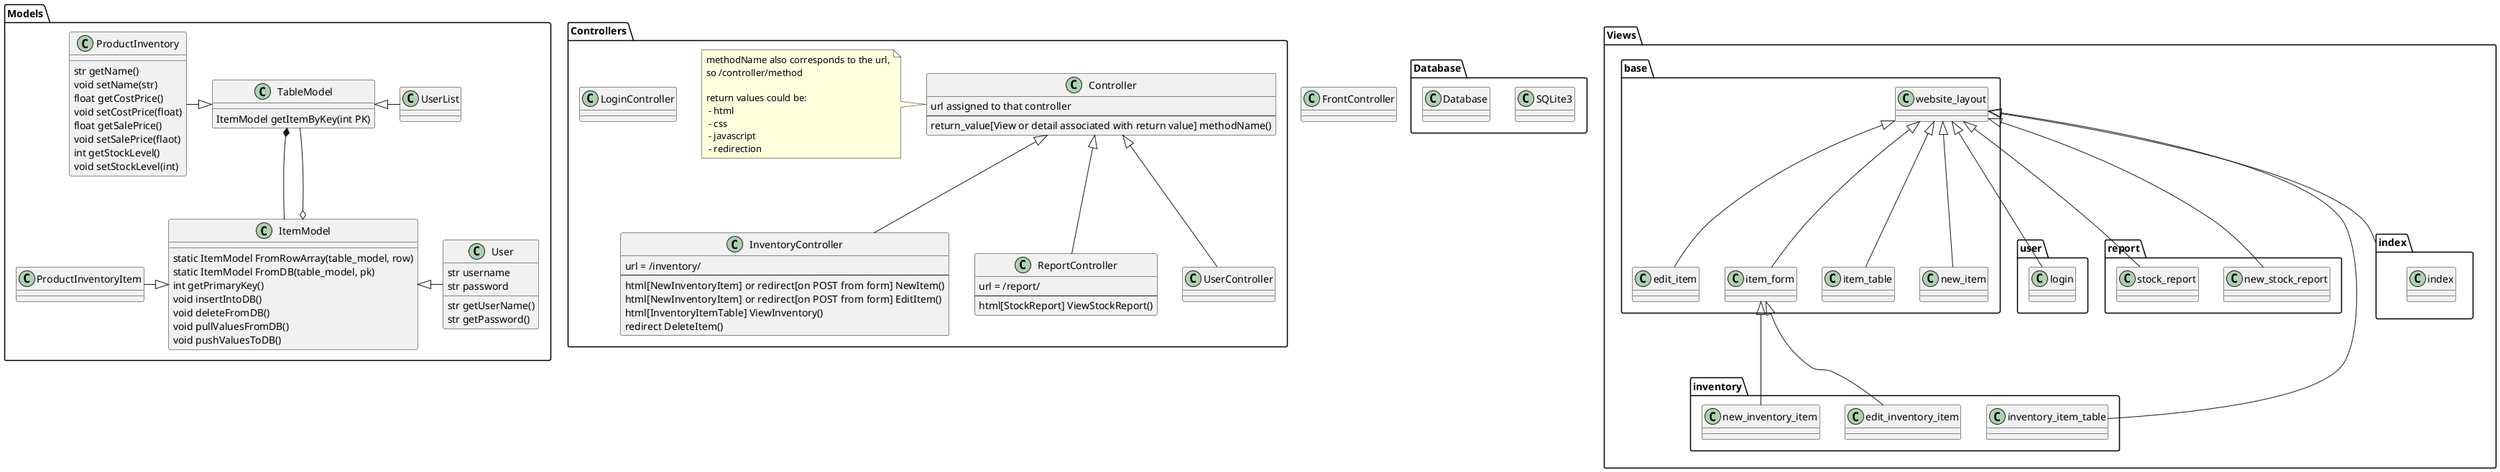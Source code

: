 @startuml

class FrontController

package Database {
  class SQLite3
  class Database
}
package Models {
  class ProductInventory {
    str getName()
    void setName(str)
    float getCostPrice()
    void setCostPrice(float)
    float getSalePrice()
    void setSalePrice(flaot)
    int getStockLevel()
    void setStockLevel(int)
  }

  class ProductInventoryItem

  class ItemModel {
    static ItemModel FromRowArray(table_model, row)
    static ItemModel FromDB(table_model, pk)
    int getPrimaryKey()
    void insertIntoDB()
    void deleteFromDB()
    void pullValuesFromDB()
    void pushValuesToDB()
  }

  class TableModel {
    ItemModel getItemByKey(int PK)
  }

  class User {
    str username
    str password

    str getUserName()
    str getPassword()
  }
  class UserList

  TableModel <|-left- ProductInventory
  TableModel <|-right- UserList
  ItemModel <|-left- ProductInventoryItem
  ItemModel <|-right- User
  TableModel *-down- ItemModel
  ItemModel o-up- TableModel
}

package Controllers {
  class Controller {
    url assigned to that controller
    --
    return_value[View or detail associated with return value] methodName()
  }

  note left of Controller
  methodName also corresponds to the url,
  so /controller/method

  return values could be:
   - html
   - css
   - javascript
   - redirection
  end note

  class LoginController
  class InventoryController {
    url = /inventory/
    --
    html[NewInventoryItem] or redirect[on POST from form] NewItem()
    html[NewInventoryItem] or redirect[on POST from form] EditItem()
    html[InventoryItemTable] ViewInventory()
    redirect DeleteItem()
  }

  class ReportController {
    url = /report/
    --
    html[StockReport] ViewStockReport()
  }

  Controller <|-- ReportController
  Controller <|-- UserController
  Controller <|-- InventoryController
}

package Views {
  package user {
    class login
  }

  package report {
    class new_stock_report
    class stock_report
  }

  package inventory {
    class edit_inventory_item
    class inventory_item_table
    class new_inventory_item
  }

  package index {
    class index
  }

  package base {
    class edit_item
    class item_form
    class item_table
    class new_item
    class website_layout
  }

  website_layout <|-- new_item
  website_layout <|-- edit_item
  website_layout <|-- item_table
  website_layout <|-- item_form
  website_layout <|-- index
  website_layout <|-- stock_report
  website_layout <|-- new_stock_report
  website_layout <|-- login

  item_form <|-- new_inventory_item
  item_form <|-- edit_inventory_item
  website_layout <|-- inventory_item_table
}
@enduml
